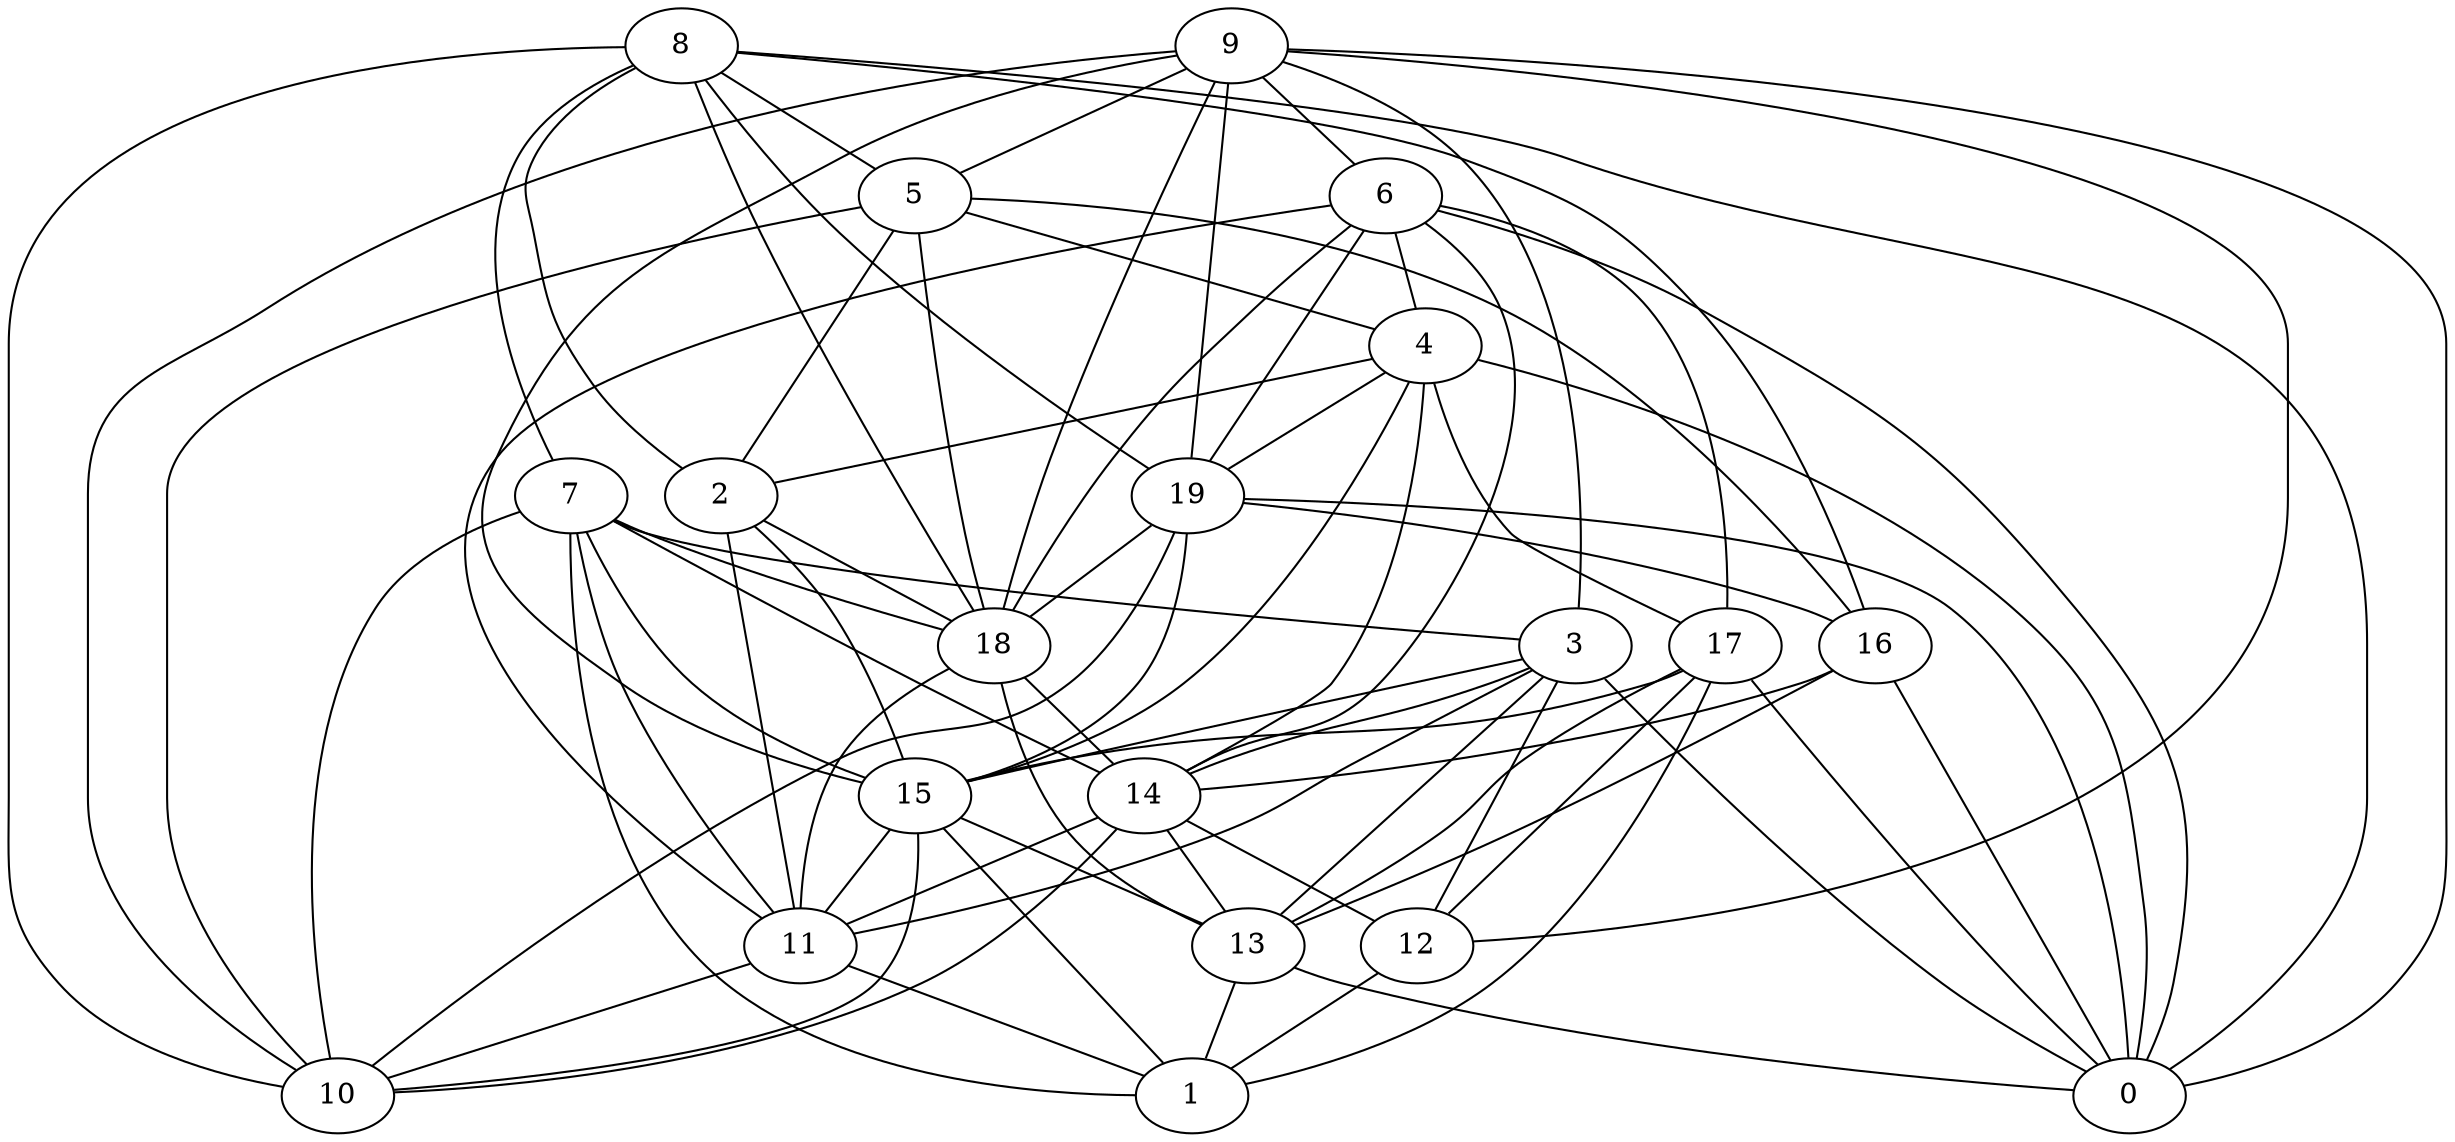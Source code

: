 digraph GG_graph {

subgraph G_graph {
edge [color = black]
"7" -> "18" [dir = none]
"7" -> "14" [dir = none]
"7" -> "15" [dir = none]
"17" -> "0" [dir = none]
"17" -> "15" [dir = none]
"17" -> "13" [dir = none]
"14" -> "10" [dir = none]
"14" -> "12" [dir = none]
"2" -> "11" [dir = none]
"2" -> "18" [dir = none]
"8" -> "2" [dir = none]
"8" -> "7" [dir = none]
"8" -> "10" [dir = none]
"8" -> "18" [dir = none]
"8" -> "5" [dir = none]
"5" -> "18" [dir = none]
"5" -> "4" [dir = none]
"5" -> "2" [dir = none]
"5" -> "16" [dir = none]
"18" -> "11" [dir = none]
"18" -> "13" [dir = none]
"18" -> "14" [dir = none]
"16" -> "14" [dir = none]
"3" -> "13" [dir = none]
"3" -> "14" [dir = none]
"3" -> "12" [dir = none]
"3" -> "11" [dir = none]
"3" -> "15" [dir = none]
"3" -> "0" [dir = none]
"9" -> "19" [dir = none]
"9" -> "0" [dir = none]
"9" -> "15" [dir = none]
"9" -> "10" [dir = none]
"9" -> "5" [dir = none]
"9" -> "3" [dir = none]
"9" -> "18" [dir = none]
"9" -> "12" [dir = none]
"9" -> "6" [dir = none]
"19" -> "16" [dir = none]
"19" -> "0" [dir = none]
"19" -> "15" [dir = none]
"19" -> "18" [dir = none]
"6" -> "11" [dir = none]
"6" -> "17" [dir = none]
"6" -> "4" [dir = none]
"6" -> "19" [dir = none]
"6" -> "18" [dir = none]
"6" -> "14" [dir = none]
"12" -> "1" [dir = none]
"4" -> "14" [dir = none]
"4" -> "2" [dir = none]
"4" -> "15" [dir = none]
"4" -> "0" [dir = none]
"15" -> "10" [dir = none]
"15" -> "1" [dir = none]
"15" -> "11" [dir = none]
"13" -> "1" [dir = none]
"8" -> "19" [dir = none]
"16" -> "0" [dir = none]
"17" -> "12" [dir = none]
"6" -> "0" [dir = none]
"16" -> "13" [dir = none]
"8" -> "0" [dir = none]
"7" -> "11" [dir = none]
"11" -> "10" [dir = none]
"7" -> "10" [dir = none]
"8" -> "16" [dir = none]
"4" -> "17" [dir = none]
"19" -> "10" [dir = none]
"17" -> "1" [dir = none]
"14" -> "13" [dir = none]
"4" -> "19" [dir = none]
"15" -> "13" [dir = none]
"14" -> "11" [dir = none]
"11" -> "1" [dir = none]
"13" -> "0" [dir = none]
"5" -> "10" [dir = none]
"2" -> "15" [dir = none]
"7" -> "3" [dir = none]
"7" -> "1" [dir = none]
}

}

